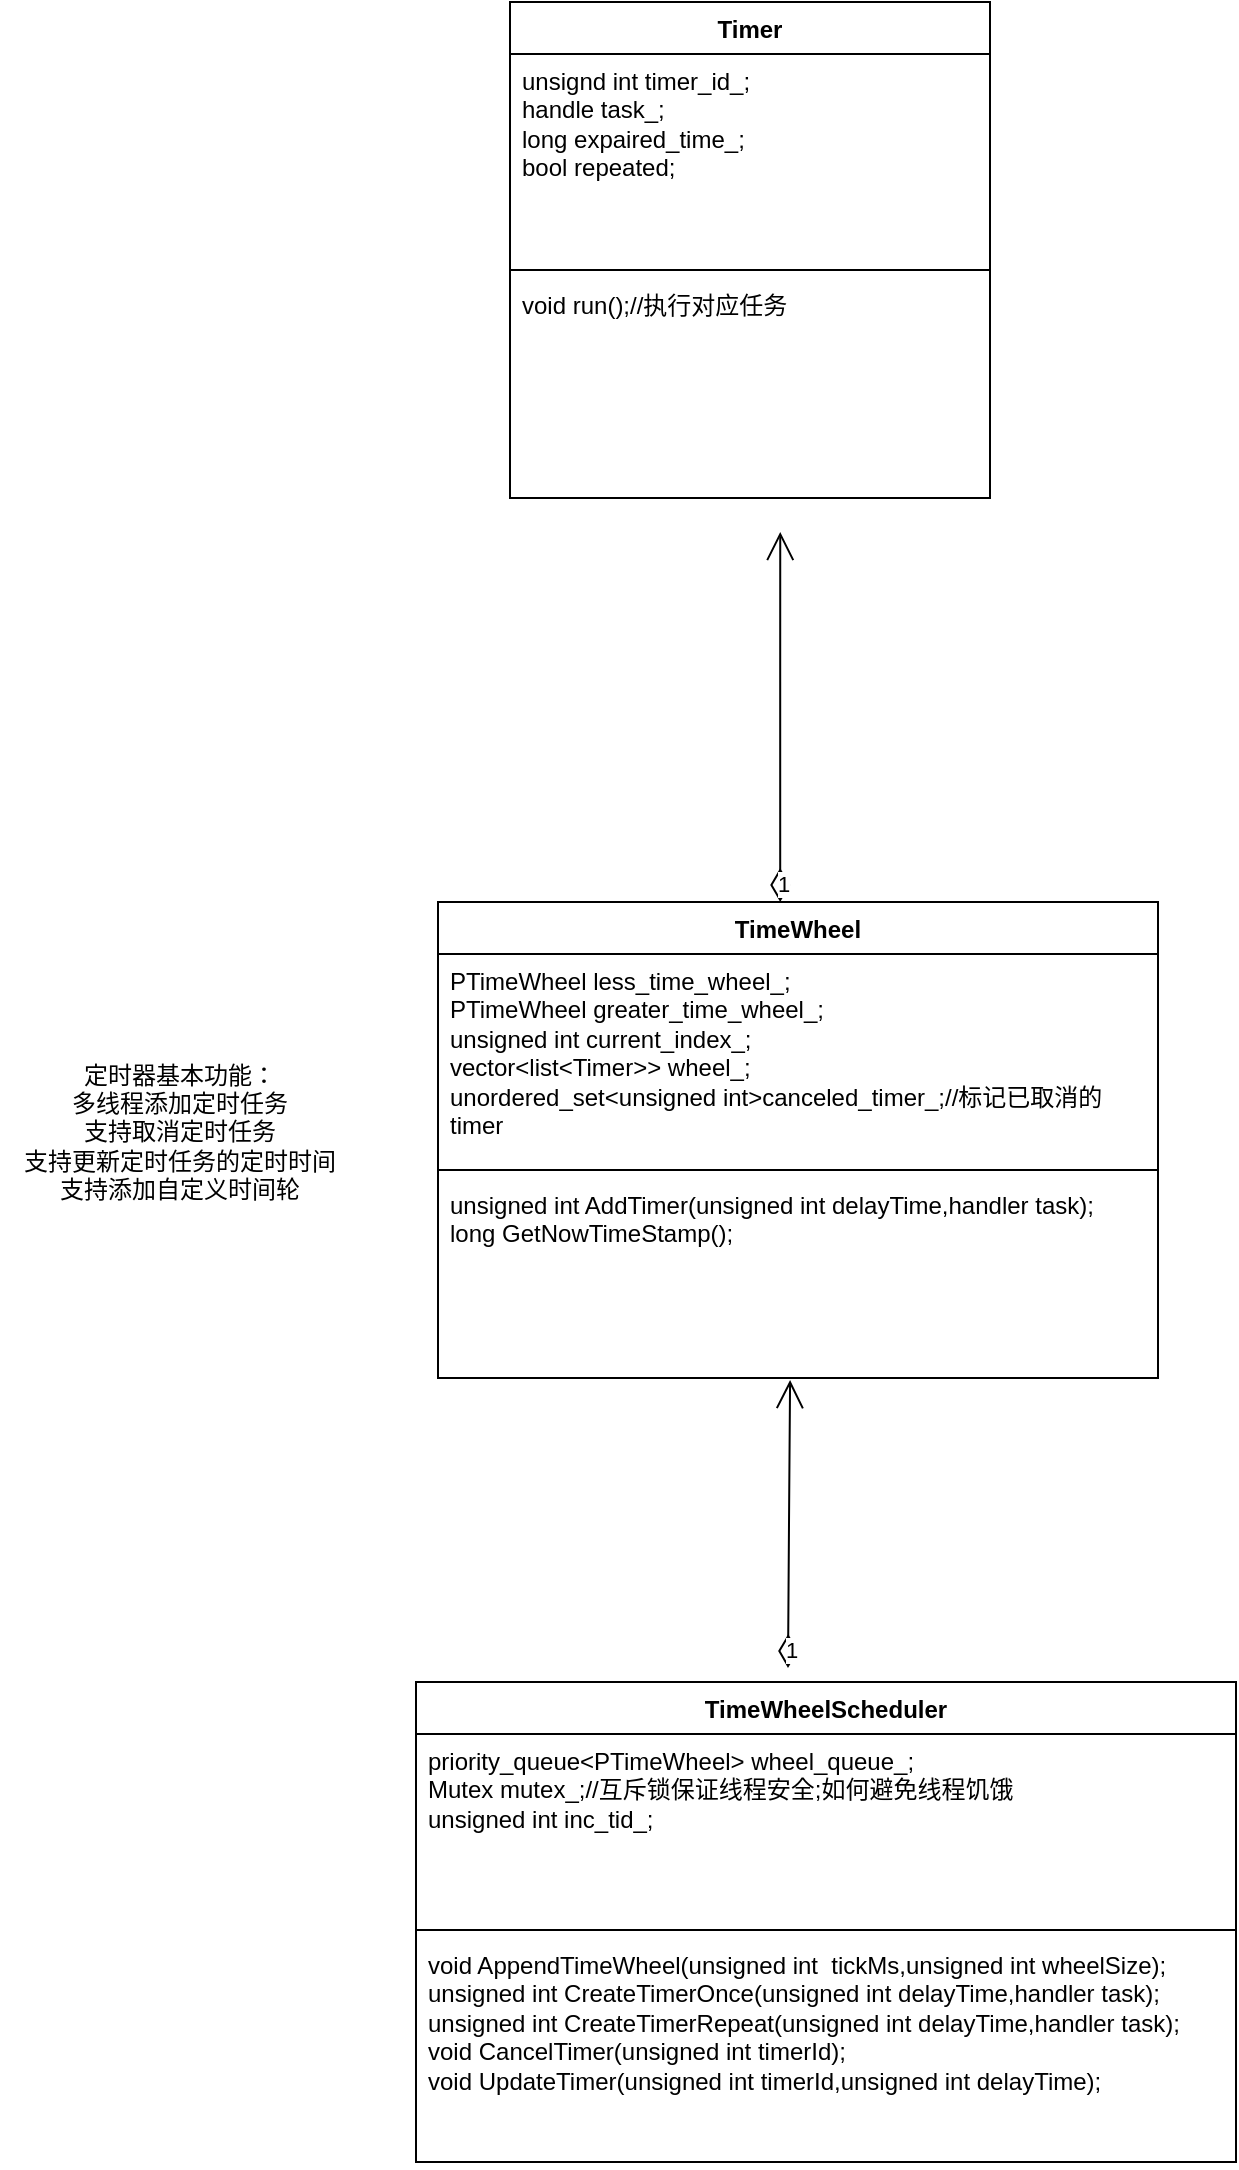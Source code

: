 <mxfile version="24.0.5" type="github">
  <diagram id="C5RBs43oDa-KdzZeNtuy" name="Page-1">
    <mxGraphModel dx="1386" dy="759" grid="1" gridSize="10" guides="1" tooltips="1" connect="1" arrows="1" fold="1" page="1" pageScale="1" pageWidth="827" pageHeight="1169" math="0" shadow="0">
      <root>
        <mxCell id="WIyWlLk6GJQsqaUBKTNV-0" />
        <mxCell id="WIyWlLk6GJQsqaUBKTNV-1" parent="WIyWlLk6GJQsqaUBKTNV-0" />
        <mxCell id="grgvb3Z_mrA8_dYUjFH6-4" value="定时器基本功能：&lt;div&gt;多线程添加定时任务&lt;/div&gt;&lt;div&gt;支持取消定时任务&lt;/div&gt;&lt;div&gt;支持更新定时任务的定时时间&lt;/div&gt;&lt;div&gt;支持添加自定义时间轮&lt;/div&gt;" style="text;html=1;align=center;verticalAlign=middle;whiteSpace=wrap;rounded=0;" vertex="1" parent="WIyWlLk6GJQsqaUBKTNV-1">
          <mxGeometry x="10" y="535" width="180" height="100" as="geometry" />
        </mxCell>
        <mxCell id="grgvb3Z_mrA8_dYUjFH6-5" value="TimeWheelScheduler" style="swimlane;fontStyle=1;align=center;verticalAlign=top;childLayout=stackLayout;horizontal=1;startSize=26;horizontalStack=0;resizeParent=1;resizeParentMax=0;resizeLast=0;collapsible=1;marginBottom=0;whiteSpace=wrap;html=1;" vertex="1" parent="WIyWlLk6GJQsqaUBKTNV-1">
          <mxGeometry x="218" y="860" width="410" height="240" as="geometry" />
        </mxCell>
        <mxCell id="grgvb3Z_mrA8_dYUjFH6-6" value="priority_queue&amp;lt;PTimeWheel&amp;gt; wheel_queue_;&lt;div&gt;Mutex mutex_;//互斥锁保证线程安全;如何避免线程饥饿&lt;/div&gt;&lt;div&gt;unsigned int inc_tid_;&lt;/div&gt;&lt;div&gt;&lt;br&gt;&lt;/div&gt;" style="text;strokeColor=none;fillColor=none;align=left;verticalAlign=top;spacingLeft=4;spacingRight=4;overflow=hidden;rotatable=0;points=[[0,0.5],[1,0.5]];portConstraint=eastwest;whiteSpace=wrap;html=1;" vertex="1" parent="grgvb3Z_mrA8_dYUjFH6-5">
          <mxGeometry y="26" width="410" height="94" as="geometry" />
        </mxCell>
        <mxCell id="grgvb3Z_mrA8_dYUjFH6-7" value="" style="line;strokeWidth=1;fillColor=none;align=left;verticalAlign=middle;spacingTop=-1;spacingLeft=3;spacingRight=3;rotatable=0;labelPosition=right;points=[];portConstraint=eastwest;strokeColor=inherit;" vertex="1" parent="grgvb3Z_mrA8_dYUjFH6-5">
          <mxGeometry y="120" width="410" height="8" as="geometry" />
        </mxCell>
        <mxCell id="grgvb3Z_mrA8_dYUjFH6-8" value="void AppendTimeWheel(unsigned int&amp;nbsp; tickMs,unsigned int wheelSize);&lt;div&gt;unsigned int CreateTimerOnce(unsigned int delayTime,handler task);&lt;/div&gt;&lt;div&gt;unsigned int CreateTimerRepeat(unsigned int delayTime,handler task);&lt;br&gt;&lt;/div&gt;&lt;div&gt;void CancelTimer(unsigned int timerId);&lt;/div&gt;&lt;div&gt;void UpdateTimer(&lt;span style=&quot;background-color: initial;&quot;&gt;unsigned int timerId,unsigned int delayTime&lt;/span&gt;&lt;span style=&quot;background-color: initial;&quot;&gt;);&lt;/span&gt;&lt;/div&gt;" style="text;strokeColor=none;fillColor=none;align=left;verticalAlign=top;spacingLeft=4;spacingRight=4;overflow=hidden;rotatable=0;points=[[0,0.5],[1,0.5]];portConstraint=eastwest;whiteSpace=wrap;html=1;" vertex="1" parent="grgvb3Z_mrA8_dYUjFH6-5">
          <mxGeometry y="128" width="410" height="112" as="geometry" />
        </mxCell>
        <mxCell id="grgvb3Z_mrA8_dYUjFH6-19" value="1" style="endArrow=open;html=1;endSize=12;startArrow=diamondThin;startSize=14;startFill=0;edgeStyle=orthogonalEdgeStyle;align=left;verticalAlign=bottom;rounded=0;entryX=0.489;entryY=1.01;entryDx=0;entryDy=0;entryPerimeter=0;" edge="1" parent="grgvb3Z_mrA8_dYUjFH6-5" target="grgvb3Z_mrA8_dYUjFH6-12">
          <mxGeometry x="-1" y="3" relative="1" as="geometry">
            <mxPoint x="186" y="-7" as="sourcePoint" />
            <mxPoint x="346" y="-7" as="targetPoint" />
          </mxGeometry>
        </mxCell>
        <mxCell id="grgvb3Z_mrA8_dYUjFH6-9" value="TimeWheel" style="swimlane;fontStyle=1;align=center;verticalAlign=top;childLayout=stackLayout;horizontal=1;startSize=26;horizontalStack=0;resizeParent=1;resizeParentMax=0;resizeLast=0;collapsible=1;marginBottom=0;whiteSpace=wrap;html=1;" vertex="1" parent="WIyWlLk6GJQsqaUBKTNV-1">
          <mxGeometry x="229" y="470" width="360" height="238" as="geometry" />
        </mxCell>
        <mxCell id="grgvb3Z_mrA8_dYUjFH6-10" value="PTimeWheel less_time_wheel_;&lt;div&gt;PTimeWheel greater_time_wheel_;&lt;br&gt;&lt;/div&gt;&lt;div&gt;unsigned int current_index_;&lt;/div&gt;&lt;div&gt;vector&amp;lt;list&amp;lt;Timer&amp;gt;&amp;gt; wheel_;&lt;/div&gt;&lt;div&gt;unordered_set&amp;lt;unsigned int&amp;gt;canceled_timer_;//标记已取消的timer&lt;/div&gt;" style="text;strokeColor=none;fillColor=none;align=left;verticalAlign=top;spacingLeft=4;spacingRight=4;overflow=hidden;rotatable=0;points=[[0,0.5],[1,0.5]];portConstraint=eastwest;whiteSpace=wrap;html=1;" vertex="1" parent="grgvb3Z_mrA8_dYUjFH6-9">
          <mxGeometry y="26" width="360" height="104" as="geometry" />
        </mxCell>
        <mxCell id="grgvb3Z_mrA8_dYUjFH6-11" value="" style="line;strokeWidth=1;fillColor=none;align=left;verticalAlign=middle;spacingTop=-1;spacingLeft=3;spacingRight=3;rotatable=0;labelPosition=right;points=[];portConstraint=eastwest;strokeColor=inherit;" vertex="1" parent="grgvb3Z_mrA8_dYUjFH6-9">
          <mxGeometry y="130" width="360" height="8" as="geometry" />
        </mxCell>
        <mxCell id="grgvb3Z_mrA8_dYUjFH6-12" value="unsigned int AddTimer(unsigned int delayTime,handler task);&lt;div&gt;long GetNowTimeStamp();&lt;/div&gt;&lt;div&gt;&lt;br&gt;&lt;/div&gt;" style="text;strokeColor=none;fillColor=none;align=left;verticalAlign=top;spacingLeft=4;spacingRight=4;overflow=hidden;rotatable=0;points=[[0,0.5],[1,0.5]];portConstraint=eastwest;whiteSpace=wrap;html=1;" vertex="1" parent="grgvb3Z_mrA8_dYUjFH6-9">
          <mxGeometry y="138" width="360" height="100" as="geometry" />
        </mxCell>
        <mxCell id="grgvb3Z_mrA8_dYUjFH6-13" value="Timer" style="swimlane;fontStyle=1;align=center;verticalAlign=top;childLayout=stackLayout;horizontal=1;startSize=26;horizontalStack=0;resizeParent=1;resizeParentMax=0;resizeLast=0;collapsible=1;marginBottom=0;whiteSpace=wrap;html=1;" vertex="1" parent="WIyWlLk6GJQsqaUBKTNV-1">
          <mxGeometry x="265" y="20" width="240" height="248" as="geometry" />
        </mxCell>
        <mxCell id="grgvb3Z_mrA8_dYUjFH6-14" value="unsignd int timer_id_;&lt;div&gt;handle task_;&lt;/div&gt;&lt;div&gt;long expaired_time_;&lt;/div&gt;&lt;div&gt;bool repeated;&lt;/div&gt;" style="text;strokeColor=none;fillColor=none;align=left;verticalAlign=top;spacingLeft=4;spacingRight=4;overflow=hidden;rotatable=0;points=[[0,0.5],[1,0.5]];portConstraint=eastwest;whiteSpace=wrap;html=1;" vertex="1" parent="grgvb3Z_mrA8_dYUjFH6-13">
          <mxGeometry y="26" width="240" height="104" as="geometry" />
        </mxCell>
        <mxCell id="grgvb3Z_mrA8_dYUjFH6-15" value="" style="line;strokeWidth=1;fillColor=none;align=left;verticalAlign=middle;spacingTop=-1;spacingLeft=3;spacingRight=3;rotatable=0;labelPosition=right;points=[];portConstraint=eastwest;strokeColor=inherit;" vertex="1" parent="grgvb3Z_mrA8_dYUjFH6-13">
          <mxGeometry y="130" width="240" height="8" as="geometry" />
        </mxCell>
        <mxCell id="grgvb3Z_mrA8_dYUjFH6-16" value="void run();//执行对应任务" style="text;strokeColor=none;fillColor=none;align=left;verticalAlign=top;spacingLeft=4;spacingRight=4;overflow=hidden;rotatable=0;points=[[0,0.5],[1,0.5]];portConstraint=eastwest;whiteSpace=wrap;html=1;" vertex="1" parent="grgvb3Z_mrA8_dYUjFH6-13">
          <mxGeometry y="138" width="240" height="110" as="geometry" />
        </mxCell>
        <mxCell id="grgvb3Z_mrA8_dYUjFH6-18" value="1" style="endArrow=open;html=1;endSize=12;startArrow=diamondThin;startSize=14;startFill=0;edgeStyle=orthogonalEdgeStyle;align=left;verticalAlign=bottom;rounded=0;entryX=0.563;entryY=1.154;entryDx=0;entryDy=0;entryPerimeter=0;" edge="1" parent="WIyWlLk6GJQsqaUBKTNV-1" source="grgvb3Z_mrA8_dYUjFH6-9" target="grgvb3Z_mrA8_dYUjFH6-16">
          <mxGeometry x="-1" y="3" relative="1" as="geometry">
            <mxPoint x="410" y="430" as="sourcePoint" />
            <mxPoint x="570" y="430" as="targetPoint" />
            <Array as="points">
              <mxPoint x="400" y="360" />
            </Array>
          </mxGeometry>
        </mxCell>
      </root>
    </mxGraphModel>
  </diagram>
</mxfile>
